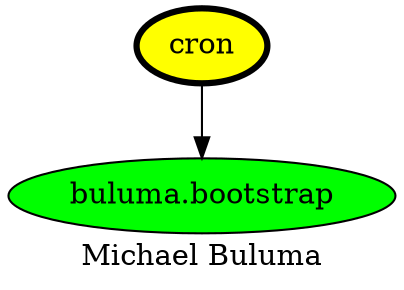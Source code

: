digraph PhiloDilemma {
  label = "Michael Buluma" ;
  overlap=false
  {
    "cron" [fillcolor=yellow style=filled penwidth=3]
    "buluma.bootstrap" [fillcolor=green style=filled]
  }
  "cron" -> "buluma.bootstrap"
}
